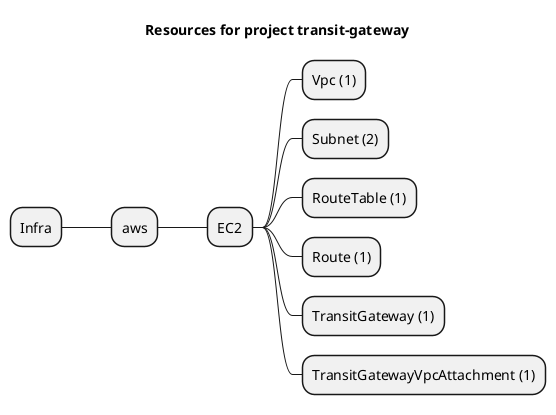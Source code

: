 @startmindmap
title Resources for project transit-gateway
skinparam monochrome true
+ Infra
++ aws
+++ EC2
++++ Vpc (1)
++++ Subnet (2)
++++ RouteTable (1)
++++ Route (1)
++++ TransitGateway (1)
++++ TransitGatewayVpcAttachment (1)
@endmindmap